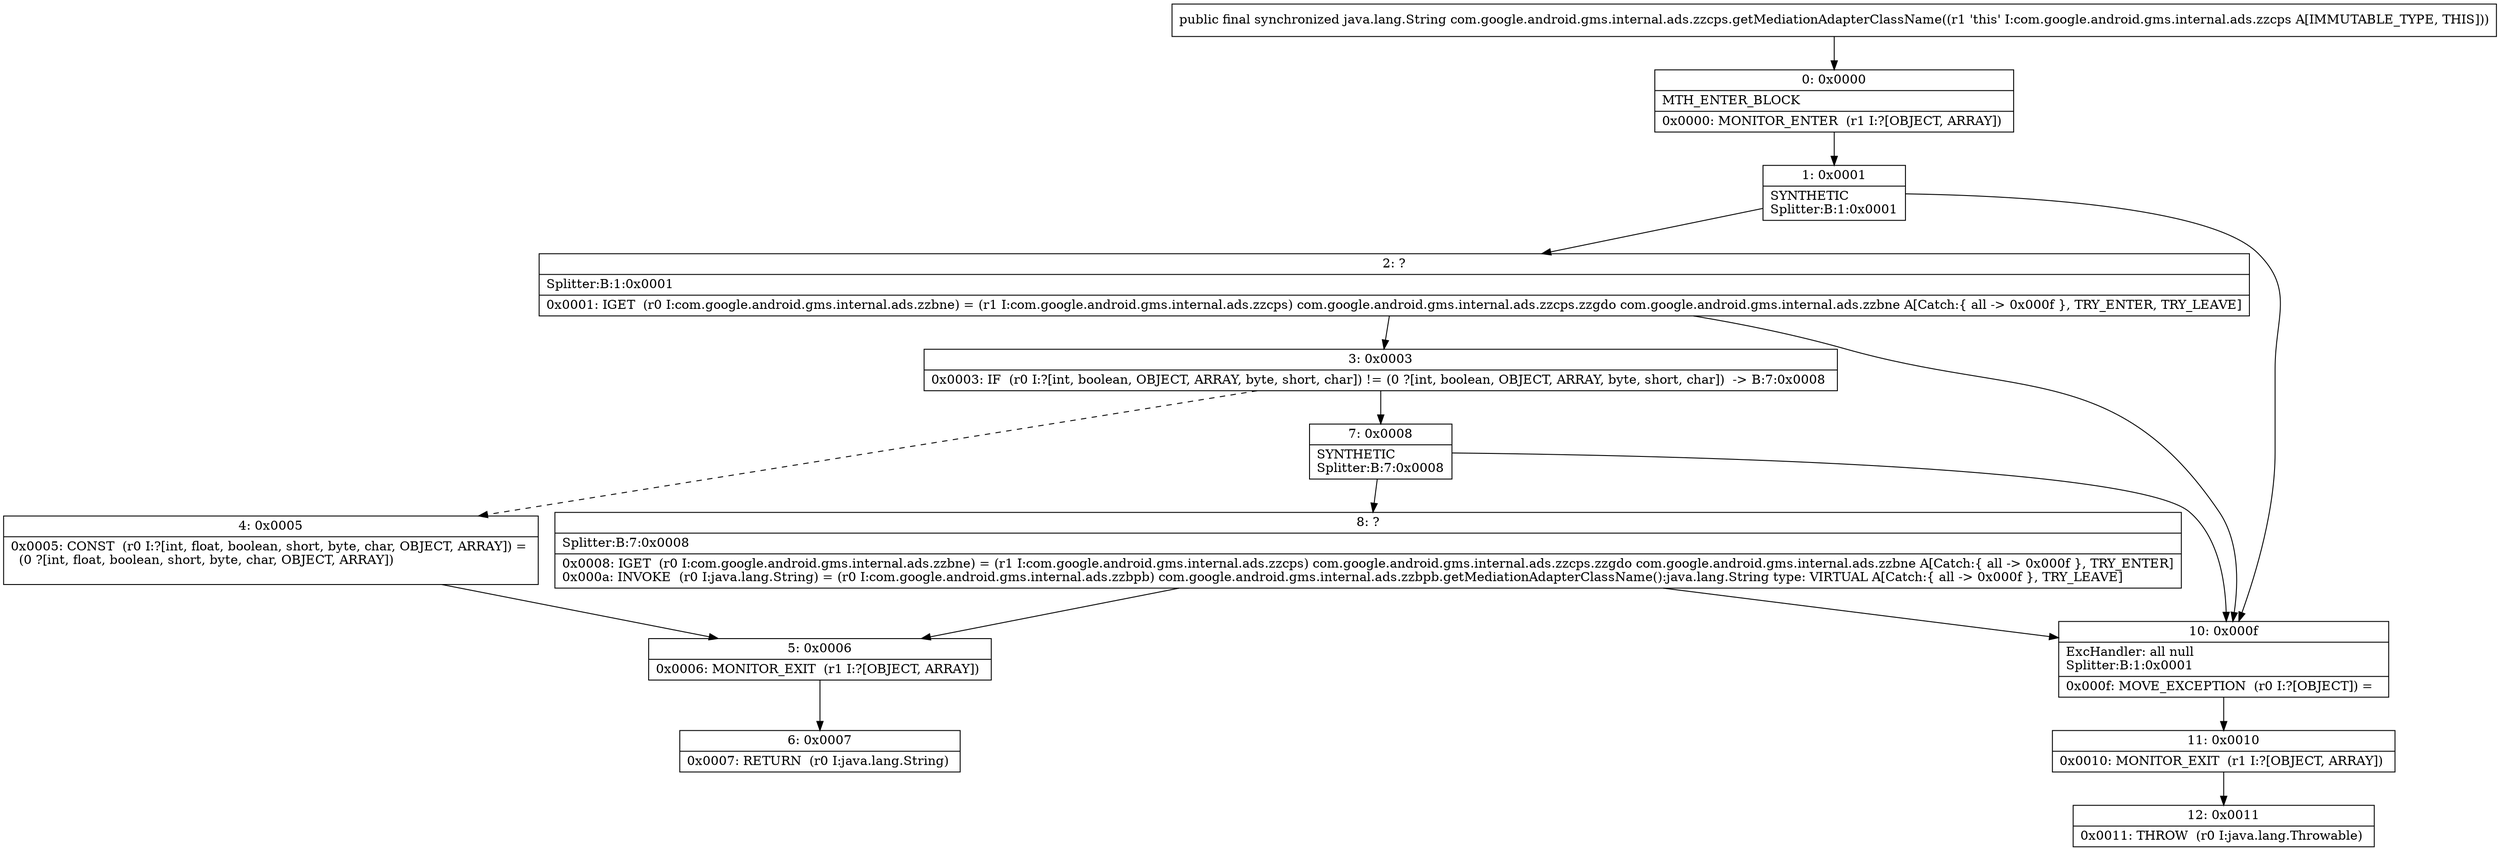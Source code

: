 digraph "CFG forcom.google.android.gms.internal.ads.zzcps.getMediationAdapterClassName()Ljava\/lang\/String;" {
Node_0 [shape=record,label="{0\:\ 0x0000|MTH_ENTER_BLOCK\l|0x0000: MONITOR_ENTER  (r1 I:?[OBJECT, ARRAY]) \l}"];
Node_1 [shape=record,label="{1\:\ 0x0001|SYNTHETIC\lSplitter:B:1:0x0001\l}"];
Node_2 [shape=record,label="{2\:\ ?|Splitter:B:1:0x0001\l|0x0001: IGET  (r0 I:com.google.android.gms.internal.ads.zzbne) = (r1 I:com.google.android.gms.internal.ads.zzcps) com.google.android.gms.internal.ads.zzcps.zzgdo com.google.android.gms.internal.ads.zzbne A[Catch:\{ all \-\> 0x000f \}, TRY_ENTER, TRY_LEAVE]\l}"];
Node_3 [shape=record,label="{3\:\ 0x0003|0x0003: IF  (r0 I:?[int, boolean, OBJECT, ARRAY, byte, short, char]) != (0 ?[int, boolean, OBJECT, ARRAY, byte, short, char])  \-\> B:7:0x0008 \l}"];
Node_4 [shape=record,label="{4\:\ 0x0005|0x0005: CONST  (r0 I:?[int, float, boolean, short, byte, char, OBJECT, ARRAY]) = \l  (0 ?[int, float, boolean, short, byte, char, OBJECT, ARRAY])\l \l}"];
Node_5 [shape=record,label="{5\:\ 0x0006|0x0006: MONITOR_EXIT  (r1 I:?[OBJECT, ARRAY]) \l}"];
Node_6 [shape=record,label="{6\:\ 0x0007|0x0007: RETURN  (r0 I:java.lang.String) \l}"];
Node_7 [shape=record,label="{7\:\ 0x0008|SYNTHETIC\lSplitter:B:7:0x0008\l}"];
Node_8 [shape=record,label="{8\:\ ?|Splitter:B:7:0x0008\l|0x0008: IGET  (r0 I:com.google.android.gms.internal.ads.zzbne) = (r1 I:com.google.android.gms.internal.ads.zzcps) com.google.android.gms.internal.ads.zzcps.zzgdo com.google.android.gms.internal.ads.zzbne A[Catch:\{ all \-\> 0x000f \}, TRY_ENTER]\l0x000a: INVOKE  (r0 I:java.lang.String) = (r0 I:com.google.android.gms.internal.ads.zzbpb) com.google.android.gms.internal.ads.zzbpb.getMediationAdapterClassName():java.lang.String type: VIRTUAL A[Catch:\{ all \-\> 0x000f \}, TRY_LEAVE]\l}"];
Node_10 [shape=record,label="{10\:\ 0x000f|ExcHandler: all null\lSplitter:B:1:0x0001\l|0x000f: MOVE_EXCEPTION  (r0 I:?[OBJECT]) =  \l}"];
Node_11 [shape=record,label="{11\:\ 0x0010|0x0010: MONITOR_EXIT  (r1 I:?[OBJECT, ARRAY]) \l}"];
Node_12 [shape=record,label="{12\:\ 0x0011|0x0011: THROW  (r0 I:java.lang.Throwable) \l}"];
MethodNode[shape=record,label="{public final synchronized java.lang.String com.google.android.gms.internal.ads.zzcps.getMediationAdapterClassName((r1 'this' I:com.google.android.gms.internal.ads.zzcps A[IMMUTABLE_TYPE, THIS])) }"];
MethodNode -> Node_0;
Node_0 -> Node_1;
Node_1 -> Node_2;
Node_1 -> Node_10;
Node_2 -> Node_3;
Node_2 -> Node_10;
Node_3 -> Node_4[style=dashed];
Node_3 -> Node_7;
Node_4 -> Node_5;
Node_5 -> Node_6;
Node_7 -> Node_8;
Node_7 -> Node_10;
Node_8 -> Node_10;
Node_8 -> Node_5;
Node_10 -> Node_11;
Node_11 -> Node_12;
}

